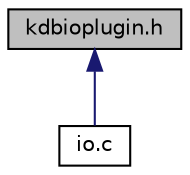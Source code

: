 digraph "kdbioplugin.h"
{
 // LATEX_PDF_SIZE
  edge [fontname="Helvetica",fontsize="10",labelfontname="Helvetica",labelfontsize="10"];
  node [fontname="Helvetica",fontsize="10",shape=record];
  Node1 [label="kdbioplugin.h",height=0.2,width=0.4,color="black", fillcolor="grey75", style="filled", fontcolor="black",tooltip="Elektra-I/O functions and declarations for the I/O binding test suite."];
  Node1 -> Node2 [dir="back",color="midnightblue",fontsize="10",style="solid",fontname="Helvetica"];
  Node2 [label="io.c",height=0.2,width=0.4,color="black", fillcolor="white", style="filled",URL="$io_8c.html",tooltip="Implementation of I/O functions as defined in kdbio.h."];
}
